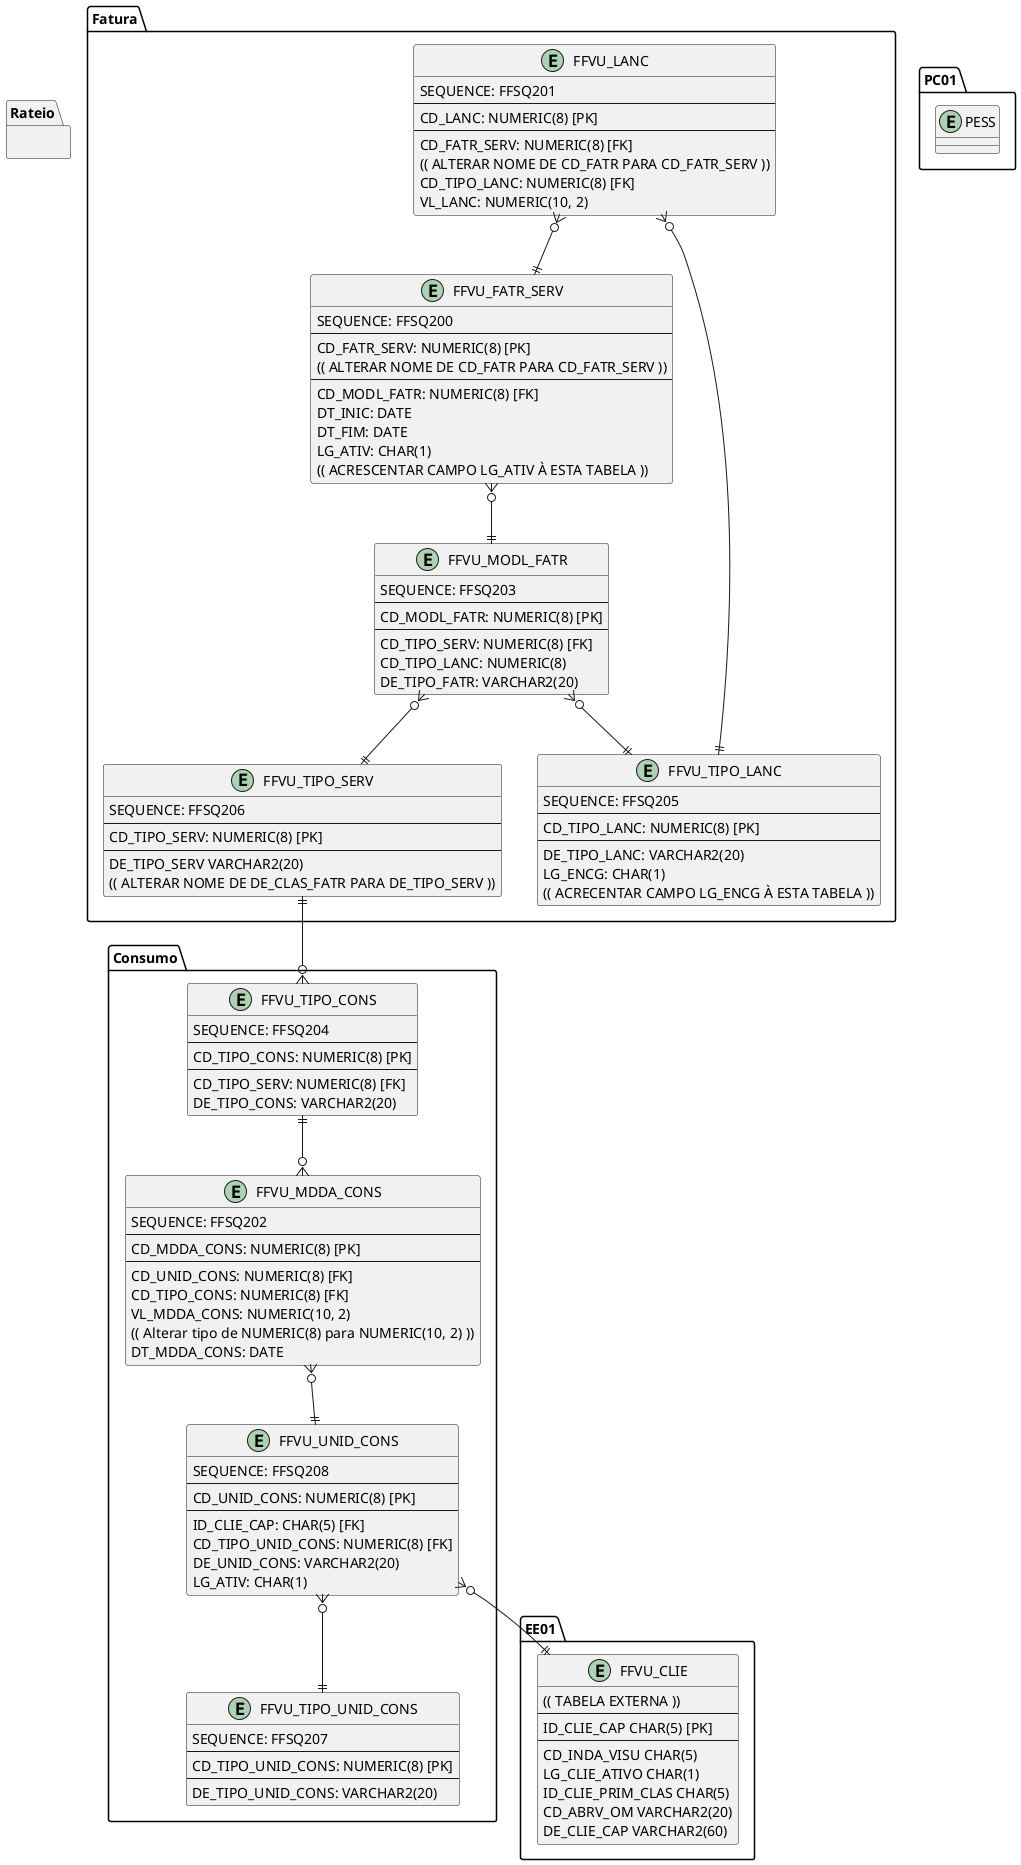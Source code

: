 @startuml

package Fatura {

    entity FFVU_LANC {
        SEQUENCE: FFSQ201
        ---
        CD_LANC: NUMERIC(8) [PK]
        --
        CD_FATR_SERV: NUMERIC(8) [FK]
        (( ALTERAR NOME DE CD_FATR PARA CD_FATR_SERV ))
        CD_TIPO_LANC: NUMERIC(8) [FK]
        VL_LANC: NUMERIC(10, 2) 
    }

    entity FFVU_FATR_SERV {
        SEQUENCE: FFSQ200
        ---
        CD_FATR_SERV: NUMERIC(8) [PK]
        (( ALTERAR NOME DE CD_FATR PARA CD_FATR_SERV ))
        --
        CD_MODL_FATR: NUMERIC(8) [FK]
        DT_INIC: DATE
        DT_FIM: DATE
        LG_ATIV: CHAR(1)
        (( ACRESCENTAR CAMPO LG_ATIV À ESTA TABELA ))
    }

    entity FFVU_MODL_FATR {
        SEQUENCE: FFSQ203
        ---
        CD_MODL_FATR: NUMERIC(8) [PK]
        --
        CD_TIPO_SERV: NUMERIC(8) [FK]
        CD_TIPO_LANC: NUMERIC(8)
        DE_TIPO_FATR: VARCHAR2(20)
    }

    entity FFVU_TIPO_LANC {
        SEQUENCE: FFSQ205
        ---
        CD_TIPO_LANC: NUMERIC(8) [PK]
        --
        DE_TIPO_LANC: VARCHAR2(20)
        LG_ENCG: CHAR(1)
        (( ACRECENTAR CAMPO LG_ENCG À ESTA TABELA ))
    }

    entity FFVU_TIPO_SERV {
        SEQUENCE: FFSQ206
        ---
        CD_TIPO_SERV: NUMERIC(8) [PK]
        --
        DE_TIPO_SERV VARCHAR2(20)
        (( ALTERAR NOME DE DE_CLAS_FATR PARA DE_TIPO_SERV ))
    }

}

package Consumo {

    entity FFVU_TIPO_CONS {
        SEQUENCE: FFSQ204
        ---
        CD_TIPO_CONS: NUMERIC(8) [PK]
        --
        CD_TIPO_SERV: NUMERIC(8) [FK]
        DE_TIPO_CONS: VARCHAR2(20)
    }

    entity FFVU_MDDA_CONS  {
        SEQUENCE: FFSQ202
        ---
        CD_MDDA_CONS: NUMERIC(8) [PK]
        ---
        CD_UNID_CONS: NUMERIC(8) [FK]
        CD_TIPO_CONS: NUMERIC(8) [FK]
        VL_MDDA_CONS: NUMERIC(10, 2)
        (( Alterar tipo de NUMERIC(8) para NUMERIC(10, 2) ))
        DT_MDDA_CONS: DATE
    }

    entity FFVU_UNID_CONS {
        SEQUENCE: FFSQ208
        ---
        CD_UNID_CONS: NUMERIC(8) [PK]
        ---
        ID_CLIE_CAP: CHAR(5) [FK]
        CD_TIPO_UNID_CONS: NUMERIC(8) [FK]
        DE_UNID_CONS: VARCHAR2(20)
        LG_ATIV: CHAR(1)
    }

    entity FFVU_TIPO_UNID_CONS {
        SEQUENCE: FFSQ207
        ---
        CD_TIPO_UNID_CONS: NUMERIC(8) [PK]
        ---
        DE_TIPO_UNID_CONS: VARCHAR2(20)
    }

}

package EE01{

    entity FFVU_CLIE {
        (( TABELA EXTERNA ))
        ---
        ID_CLIE_CAP CHAR(5) [PK]
        --
        CD_INDA_VISU CHAR(5)
        LG_CLIE_ATIVO CHAR(1)
        ID_CLIE_PRIM_CLAS CHAR(5)
        CD_ABRV_OM VARCHAR2(20)
        DE_CLIE_CAP VARCHAR2(60)
    }

}

package Rateio{

}

package PC01{

    entity PESS{
    }
    
}

'RELACIONAMENTOS

FFVU_LANC }o--|| FFVU_FATR_SERV
FFVU_LANC }o--|| FFVU_TIPO_LANC
FFVU_FATR_SERV }o--|| FFVU_MODL_FATR
FFVU_MODL_FATR }o--|| FFVU_TIPO_SERV
FFVU_TIPO_SERV ||--o{ FFVU_TIPO_CONS
FFVU_TIPO_CONS ||--o{ FFVU_MDDA_CONS
FFVU_MDDA_CONS }o--|| FFVU_UNID_CONS
FFVU_UNID_CONS }o--|| FFVU_TIPO_UNID_CONS
FFVU_UNID_CONS }o--|| FFVU_CLIE
FFVU_MODL_FATR }o--|| FFVU_TIPO_LANC

@enduml

